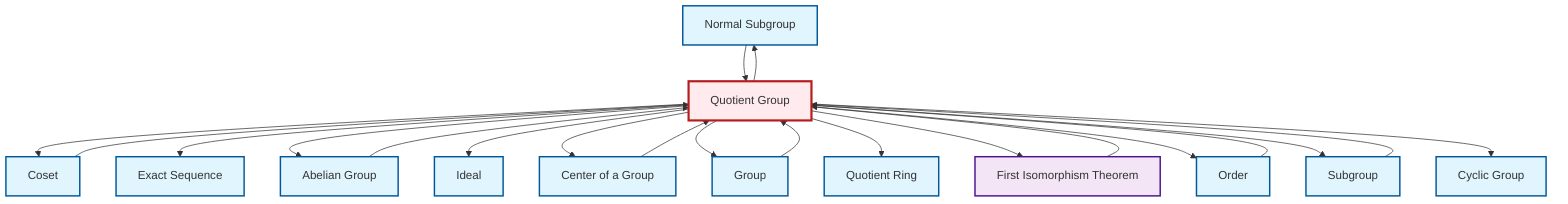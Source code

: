 graph TD
    classDef definition fill:#e1f5fe,stroke:#01579b,stroke-width:2px
    classDef theorem fill:#f3e5f5,stroke:#4a148c,stroke-width:2px
    classDef axiom fill:#fff3e0,stroke:#e65100,stroke-width:2px
    classDef example fill:#e8f5e9,stroke:#1b5e20,stroke-width:2px
    classDef current fill:#ffebee,stroke:#b71c1c,stroke-width:3px
    def-normal-subgroup["Normal Subgroup"]:::definition
    def-quotient-ring["Quotient Ring"]:::definition
    def-group["Group"]:::definition
    def-order["Order"]:::definition
    def-coset["Coset"]:::definition
    def-subgroup["Subgroup"]:::definition
    def-abelian-group["Abelian Group"]:::definition
    def-cyclic-group["Cyclic Group"]:::definition
    def-ideal["Ideal"]:::definition
    def-exact-sequence["Exact Sequence"]:::definition
    thm-first-isomorphism["First Isomorphism Theorem"]:::theorem
    def-center-of-group["Center of a Group"]:::definition
    def-quotient-group["Quotient Group"]:::definition
    def-normal-subgroup --> def-quotient-group
    def-quotient-group --> def-coset
    def-coset --> def-quotient-group
    def-quotient-group --> def-exact-sequence
    def-quotient-group --> def-abelian-group
    def-abelian-group --> def-quotient-group
    thm-first-isomorphism --> def-quotient-group
    def-quotient-group --> def-ideal
    def-center-of-group --> def-quotient-group
    def-quotient-group --> def-center-of-group
    def-quotient-group --> def-group
    def-quotient-group --> def-normal-subgroup
    def-quotient-group --> def-quotient-ring
    def-quotient-group --> thm-first-isomorphism
    def-quotient-group --> def-order
    def-quotient-group --> def-subgroup
    def-quotient-group --> def-cyclic-group
    def-subgroup --> def-quotient-group
    def-group --> def-quotient-group
    def-order --> def-quotient-group
    class def-quotient-group current
